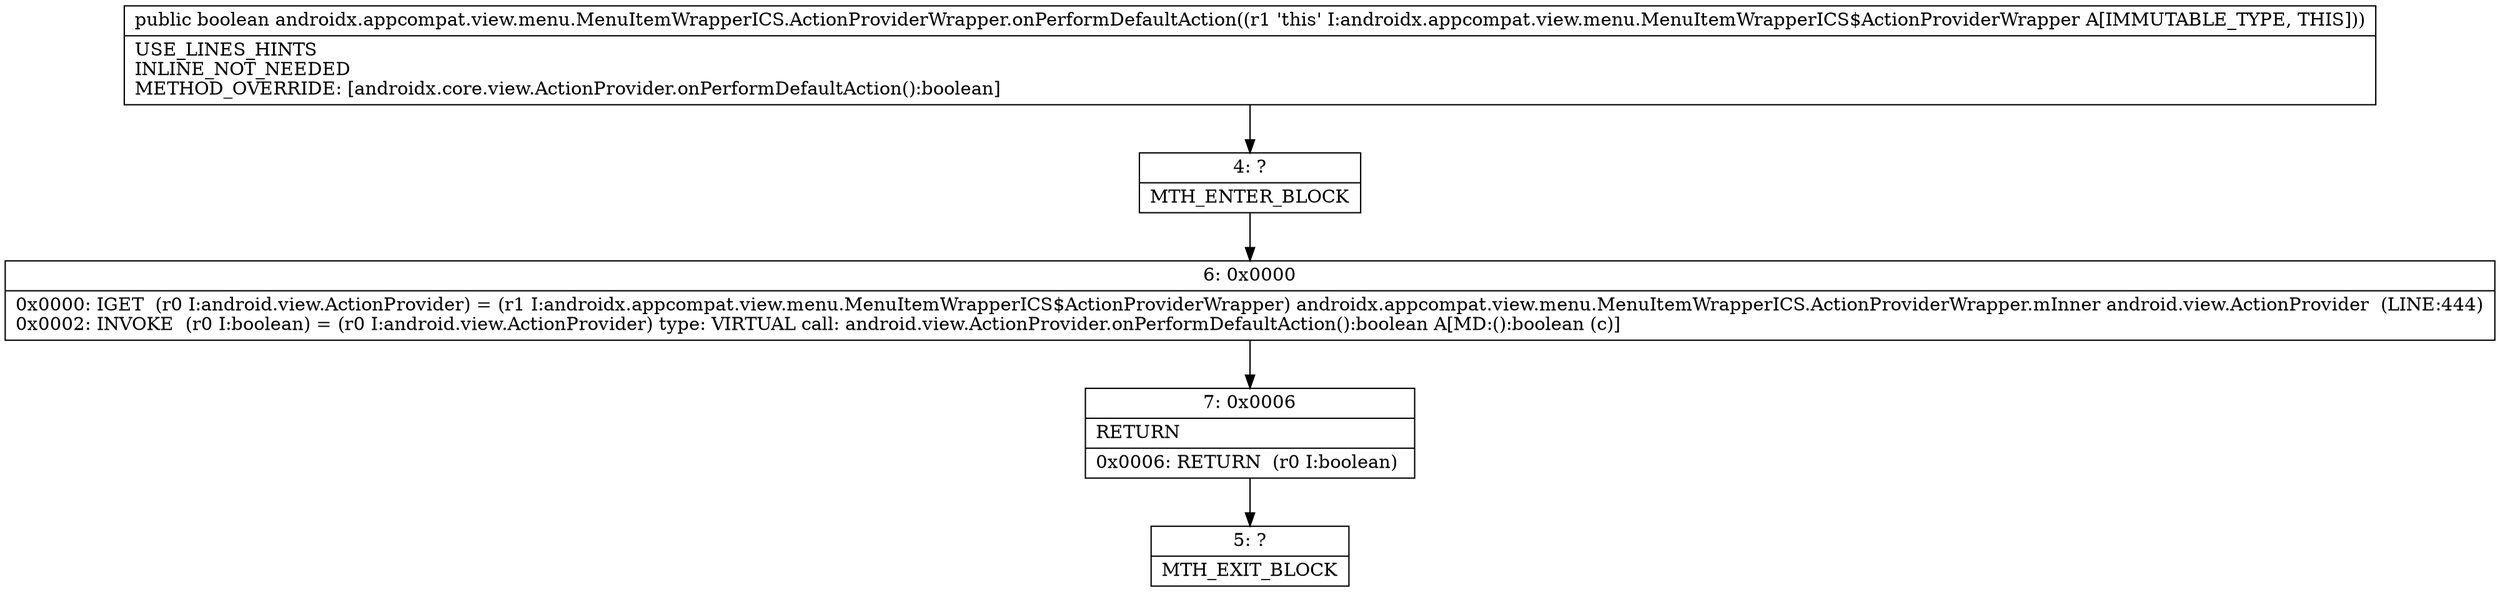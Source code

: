 digraph "CFG forandroidx.appcompat.view.menu.MenuItemWrapperICS.ActionProviderWrapper.onPerformDefaultAction()Z" {
Node_4 [shape=record,label="{4\:\ ?|MTH_ENTER_BLOCK\l}"];
Node_6 [shape=record,label="{6\:\ 0x0000|0x0000: IGET  (r0 I:android.view.ActionProvider) = (r1 I:androidx.appcompat.view.menu.MenuItemWrapperICS$ActionProviderWrapper) androidx.appcompat.view.menu.MenuItemWrapperICS.ActionProviderWrapper.mInner android.view.ActionProvider  (LINE:444)\l0x0002: INVOKE  (r0 I:boolean) = (r0 I:android.view.ActionProvider) type: VIRTUAL call: android.view.ActionProvider.onPerformDefaultAction():boolean A[MD:():boolean (c)]\l}"];
Node_7 [shape=record,label="{7\:\ 0x0006|RETURN\l|0x0006: RETURN  (r0 I:boolean) \l}"];
Node_5 [shape=record,label="{5\:\ ?|MTH_EXIT_BLOCK\l}"];
MethodNode[shape=record,label="{public boolean androidx.appcompat.view.menu.MenuItemWrapperICS.ActionProviderWrapper.onPerformDefaultAction((r1 'this' I:androidx.appcompat.view.menu.MenuItemWrapperICS$ActionProviderWrapper A[IMMUTABLE_TYPE, THIS]))  | USE_LINES_HINTS\lINLINE_NOT_NEEDED\lMETHOD_OVERRIDE: [androidx.core.view.ActionProvider.onPerformDefaultAction():boolean]\l}"];
MethodNode -> Node_4;Node_4 -> Node_6;
Node_6 -> Node_7;
Node_7 -> Node_5;
}

